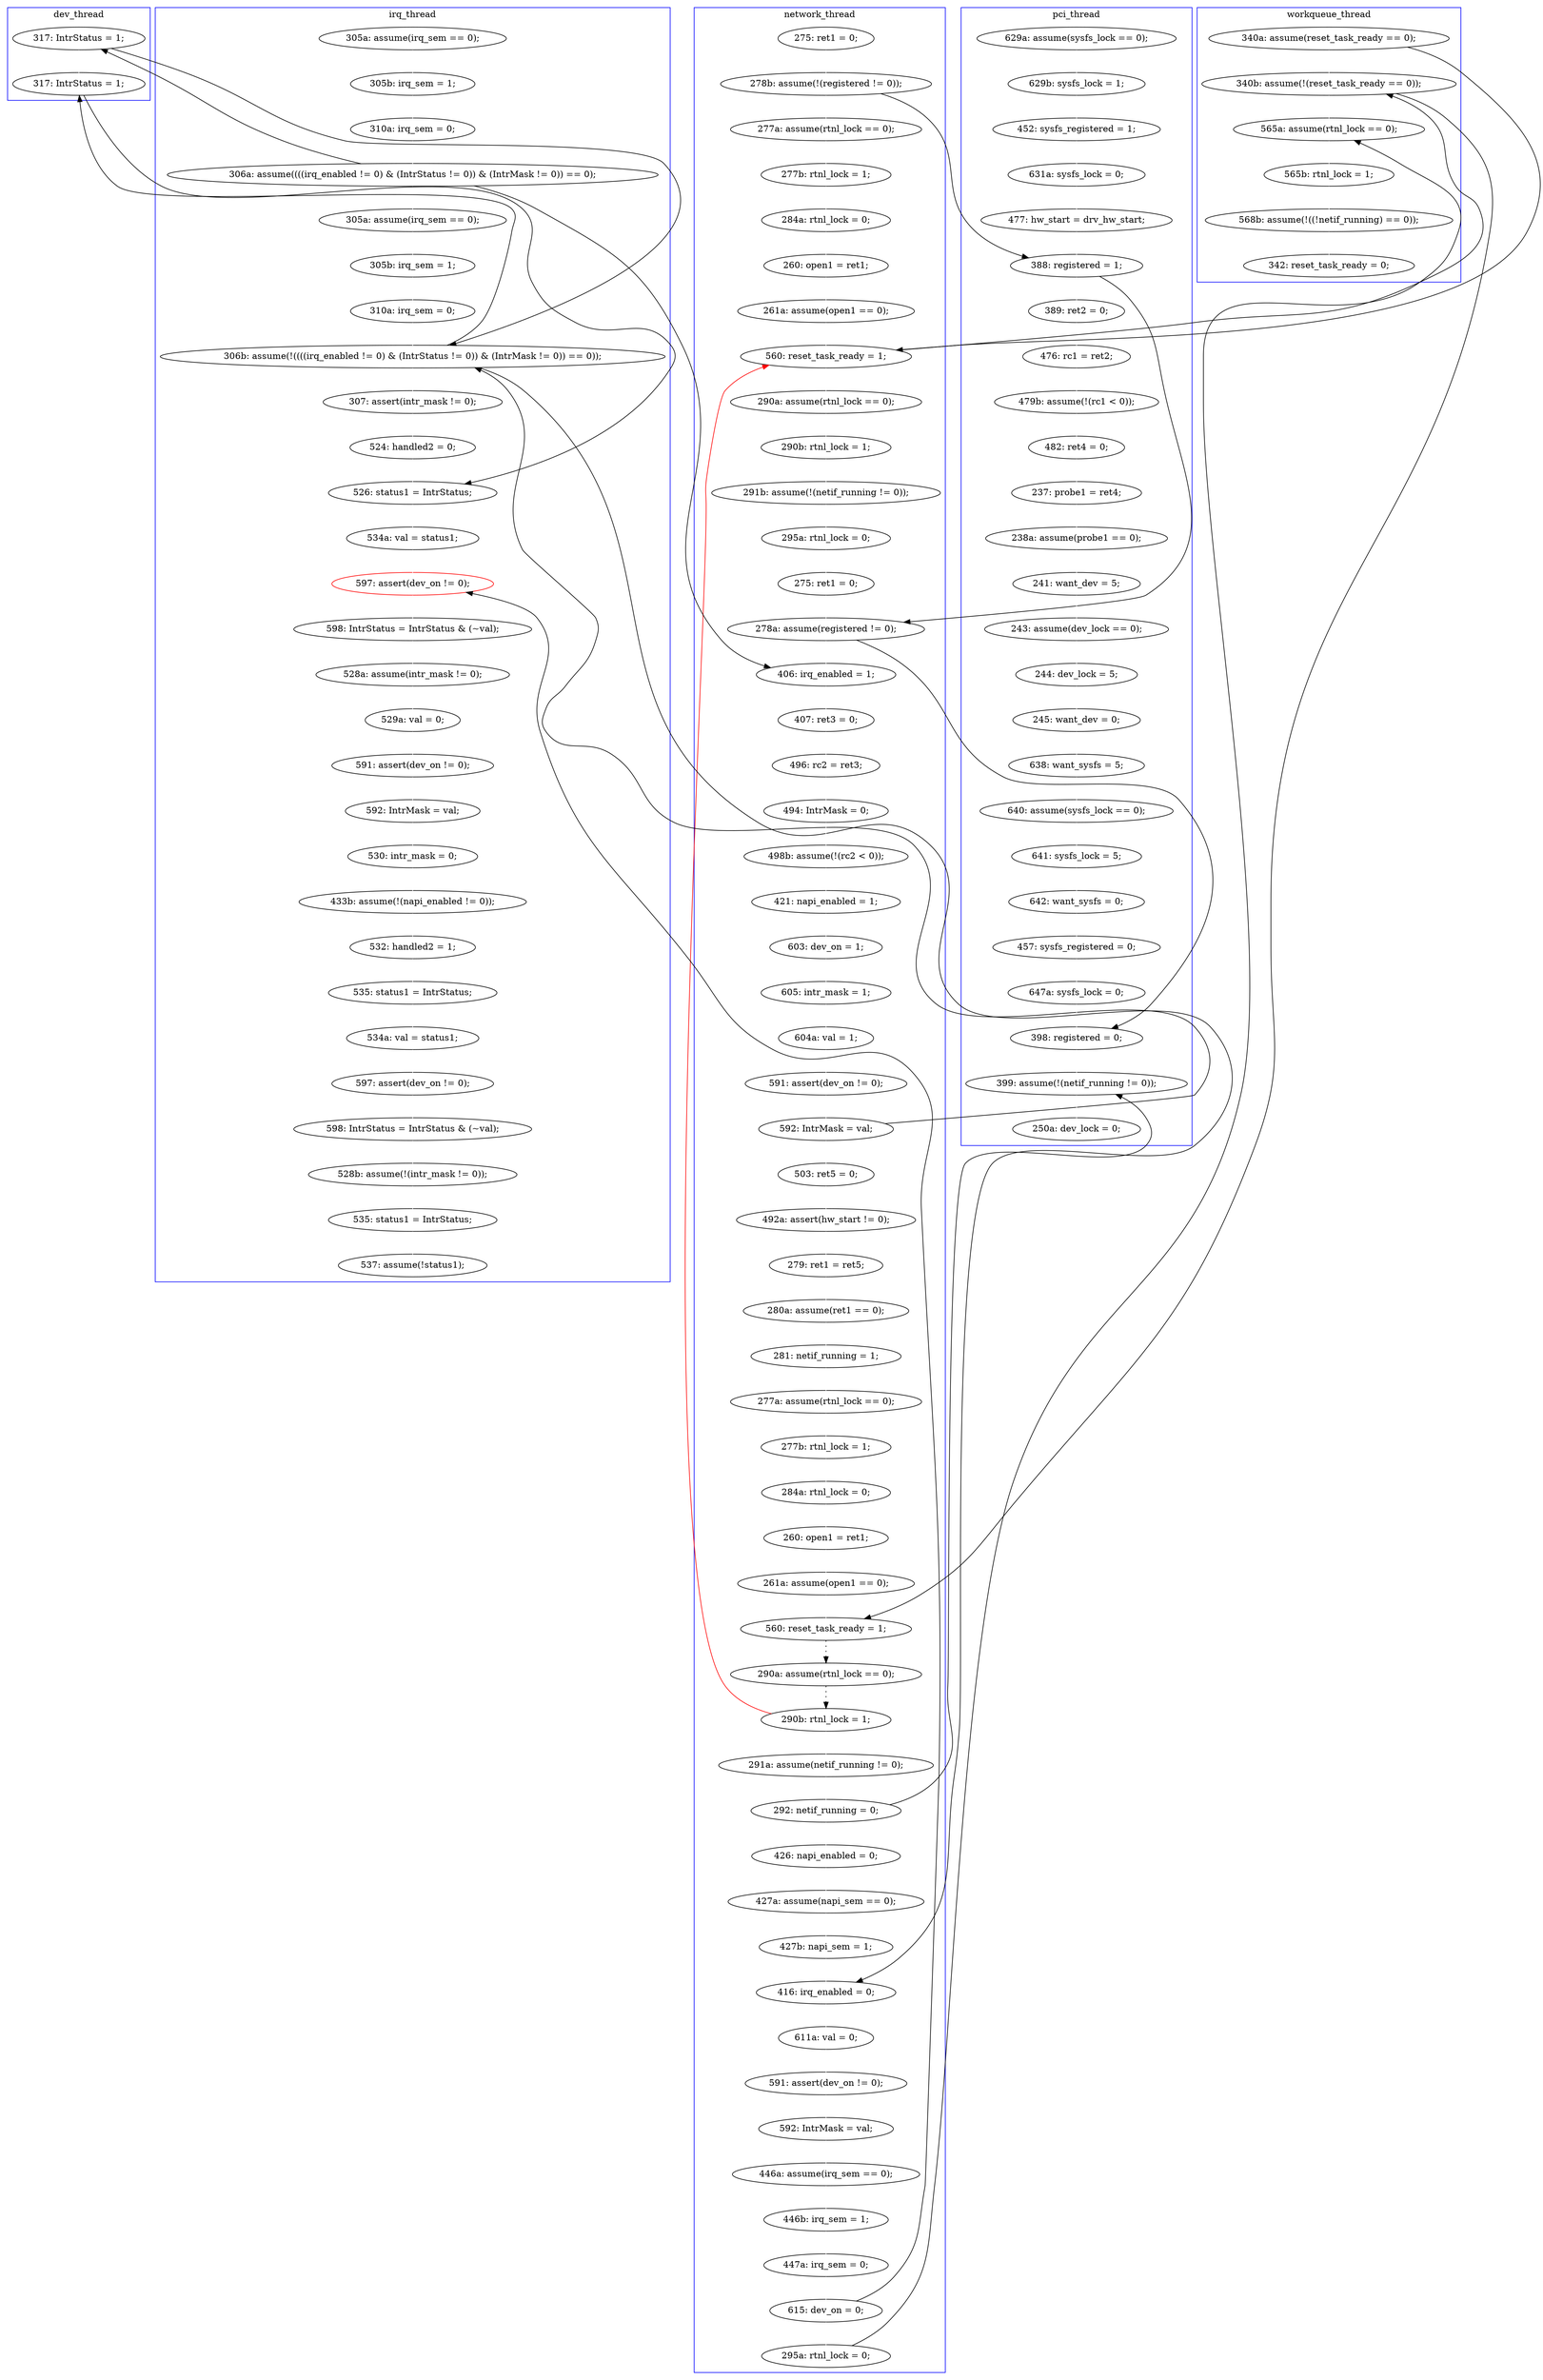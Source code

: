 digraph Counterexample {
	267 -> 268 [color = white, style = solid]
	191 -> 196 [color = white, style = solid]
	213 -> 214 [color = white, style = solid]
	202 -> 206 [color = white, style = solid]
	122 -> 125 [color = white, style = solid]
	100 -> 105 [color = white, style = solid]
	89 -> 107 [color = white, style = solid]
	146 -> 147 [color = white, style = solid]
	197 -> 198 [color = white, style = solid]
	60 -> 61 [color = white, style = solid]
	170 -> 171 [color = white, style = solid]
	59 -> 60 [color = white, style = solid]
	186 -> 187 [color = black, style = dotted]
	149 -> 158 [color = white, style = solid]
	147 -> 191 [color = white, style = solid]
	227 -> 231 [color = white, style = solid]
	214 -> 218 [color = white, style = solid]
	51 -> 105 [color = black, style = solid, constraint = false]
	96 -> 98 [color = white, style = solid]
	49 -> 51 [color = white, style = solid]
	79 -> 81 [color = white, style = solid]
	161 -> 162 [color = white, style = solid]
	198 -> 227 [color = white, style = solid]
	282 -> 287 [color = white, style = solid]
	287 -> 289 [color = white, style = solid]
	106 -> 135 [color = white, style = solid]
	169 -> 170 [color = white, style = solid]
	158 -> 182 [color = black, style = solid, constraint = false]
	131 -> 149 [color = white, style = solid]
	69 -> 132 [color = black, style = solid, constraint = false]
	167 -> 169 [color = white, style = solid]
	296 -> 297 [color = white, style = solid]
	190 -> 241 [color = black, style = solid, constraint = false]
	190 -> 200 [color = white, style = solid]
	158 -> 161 [color = white, style = solid]
	268 -> 271 [color = white, style = solid]
	69 -> 73 [color = white, style = solid]
	187 -> 69 [color = red, style = solid, constraint = false]
	34 -> 132 [color = white, style = solid]
	150 -> 151 [color = white, style = solid]
	236 -> 276 [color = white, style = solid]
	118 -> 120 [color = white, style = solid]
	117 -> 118 [color = white, style = solid]
	193 -> 263 [color = black, style = solid, constraint = false]
	273 -> 275 [color = white, style = solid]
	277 -> 282 [color = white, style = solid]
	145 -> 146 [color = white, style = solid]
	76 -> 83 [color = white, style = solid]
	265 -> 267 [color = white, style = solid]
	105 -> 106 [color = white, style = solid]
	139 -> 140 [color = white, style = solid]
	233 -> 236 [color = white, style = solid]
	51 -> 59 [color = white, style = solid]
	263 -> 265 [color = white, style = solid]
	107 -> 116 [color = white, style = solid]
	219 -> 220 [color = white, style = solid]
	65 -> 69 [color = white, style = solid]
	132 -> 232 [color = white, style = solid]
	301 -> 302 [color = white, style = solid]
	240 -> 241 [color = white, style = solid]
	78 -> 79 [color = white, style = solid]
	231 -> 240 [color = white, style = solid]
	81 -> 150 [color = white, style = solid]
	81 -> 154 [color = black, style = solid, constraint = false]
	151 -> 152 [color = white, style = solid]
	55 -> 96 [color = white, style = solid]
	297 -> 300 [color = white, style = solid]
	206 -> 210 [color = white, style = solid]
	154 -> 193 [color = white, style = solid]
	200 -> 201 [color = white, style = solid]
	74 -> 76 [color = white, style = solid]
	83 -> 89 [color = white, style = solid]
	138 -> 139 [color = white, style = solid]
	300 -> 301 [color = white, style = solid]
	144 -> 145 [color = white, style = solid]
	105 -> 107 [color = black, style = solid, constraint = false]
	120 -> 122 [color = white, style = solid]
	182 -> 193 [color = black, style = solid, constraint = false]
	62 -> 65 [color = white, style = solid]
	292 -> 294 [color = white, style = solid]
	201 -> 202 [color = white, style = solid]
	275 -> 277 [color = white, style = solid]
	73 -> 74 [color = white, style = solid]
	162 -> 163 [color = white, style = solid]
	180 -> 186 [color = black, style = dotted]
	163 -> 166 [color = white, style = solid]
	130 -> 131 [color = white, style = solid]
	98 -> 100 [color = white, style = solid]
	232 -> 233 [color = white, style = solid]
	81 -> 116 [color = black, style = solid, constraint = false]
	143 -> 144 [color = white, style = solid]
	54 -> 55 [color = white, style = solid]
	154 -> 182 [color = black, style = solid, constraint = false]
	135 -> 138 [color = white, style = solid]
	222 -> 267 [color = black, style = solid, constraint = false]
	166 -> 167 [color = white, style = solid]
	256 -> 261 [color = white, style = solid]
	271 -> 273 [color = white, style = solid]
	125 -> 129 [color = white, style = solid]
	210 -> 213 [color = white, style = solid]
	140 -> 143 [color = white, style = solid]
	294 -> 296 [color = white, style = solid]
	182 -> 206 [color = black, style = solid, constraint = false]
	196 -> 197 [color = white, style = solid]
	172 -> 175 [color = white, style = solid]
	171 -> 172 [color = white, style = solid]
	218 -> 219 [color = white, style = solid]
	61 -> 62 [color = white, style = solid]
	220 -> 222 [color = white, style = solid]
	34 -> 69 [color = black, style = solid, constraint = false]
	129 -> 130 [color = white, style = solid]
	189 -> 190 [color = white, style = solid]
	261 -> 263 [color = white, style = solid]
	132 -> 180 [color = black, style = solid, constraint = false]
	175 -> 180 [color = white, style = solid]
	152 -> 182 [color = white, style = solid]
	182 -> 256 [color = white, style = solid]
	222 -> 230 [color = white, style = solid]
	230 -> 232 [color = black, style = solid, constraint = false]
	77 -> 78 [color = white, style = solid]
	107 -> 240 [color = black, style = solid, constraint = false]
	241 -> 251 [color = white, style = solid]
	289 -> 292 [color = white, style = solid]
	187 -> 189 [color = white, style = solid]
	116 -> 117 [color = white, style = solid]
	subgraph cluster7 {
		label = dev_thread
		color = blue
		154  [label = "317: IntrStatus = 1;"]
		193  [label = "317: IntrStatus = 1;"]
	}
	subgraph cluster5 {
		label = workqueue_thread
		color = blue
		232  [label = "565a: assume(rtnl_lock == 0);"]
		236  [label = "568b: assume(!((!netif_running) == 0));"]
		276  [label = "342: reset_task_ready = 0;"]
		34  [label = "340a: assume(reset_task_ready == 0);"]
		132  [label = "340b: assume(!(reset_task_ready == 0));"]
		233  [label = "565b: rtnl_lock = 1;"]
	}
	subgraph cluster2 {
		label = network_thread
		color = blue
		49  [label = "275: ret1 = 0;"]
		131  [label = "604a: val = 1;"]
		210  [label = "611a: val = 0;"]
		201  [label = "427a: assume(napi_sem == 0);"]
		158  [label = "592: IntrMask = val;"]
		220  [label = "447a: irq_sem = 0;"]
		167  [label = "281: netif_running = 1;"]
		83  [label = "295a: rtnl_lock = 0;"]
		130  [label = "605: intr_mask = 1;"]
		218  [label = "446a: assume(irq_sem == 0);"]
		187  [label = "290b: rtnl_lock = 1;"]
		65  [label = "261a: assume(open1 == 0);"]
		129  [label = "603: dev_on = 1;"]
		169  [label = "277a: assume(rtnl_lock == 0);"]
		213  [label = "591: assert(dev_on != 0);"]
		118  [label = "496: rc2 = ret3;"]
		107  [label = "278a: assume(registered != 0);"]
		117  [label = "407: ret3 = 0;"]
		122  [label = "498b: assume(!(rc2 < 0));"]
		202  [label = "427b: napi_sem = 1;"]
		219  [label = "446b: irq_sem = 1;"]
		186  [label = "290a: assume(rtnl_lock == 0);"]
		149  [label = "591: assert(dev_on != 0);"]
		166  [label = "280a: assume(ret1 == 0);"]
		172  [label = "260: open1 = ret1;"]
		230  [label = "295a: rtnl_lock = 0;"]
		163  [label = "279: ret1 = ret5;"]
		189  [label = "291a: assume(netif_running != 0);"]
		61  [label = "284a: rtnl_lock = 0;"]
		190  [label = "292: netif_running = 0;"]
		76  [label = "291b: assume(!(netif_running != 0));"]
		214  [label = "592: IntrMask = val;"]
		69  [label = "560: reset_task_ready = 1;"]
		206  [label = "416: irq_enabled = 0;"]
		161  [label = "503: ret5 = 0;"]
		116  [label = "406: irq_enabled = 1;"]
		171  [label = "284a: rtnl_lock = 0;"]
		180  [label = "560: reset_task_ready = 1;"]
		175  [label = "261a: assume(open1 == 0);"]
		222  [label = "615: dev_on = 0;"]
		200  [label = "426: napi_enabled = 0;"]
		60  [label = "277b: rtnl_lock = 1;"]
		62  [label = "260: open1 = ret1;"]
		74  [label = "290b: rtnl_lock = 1;"]
		125  [label = "421: napi_enabled = 1;"]
		73  [label = "290a: assume(rtnl_lock == 0);"]
		162  [label = "492a: assert(hw_start != 0);"]
		51  [label = "278b: assume(!(registered != 0));"]
		59  [label = "277a: assume(rtnl_lock == 0);"]
		170  [label = "277b: rtnl_lock = 1;"]
		120  [label = "494: IntrMask = 0;"]
		89  [label = "275: ret1 = 0;"]
	}
	subgraph cluster3 {
		label = irq_thread
		color = blue
		282  [label = "530: intr_mask = 0;"]
		275  [label = "591: assert(dev_on != 0);"]
		261  [label = "524: handled2 = 0;"]
		267  [label = "597: assert(dev_on != 0);", color = red]
		81  [label = "306a: assume((((irq_enabled != 0) & (IntrStatus != 0)) & (IntrMask != 0)) == 0);"]
		277  [label = "592: IntrMask = val;"]
		78  [label = "305b: irq_sem = 1;"]
		292  [label = "535: status1 = IntrStatus;"]
		77  [label = "305a: assume(irq_sem == 0);"]
		79  [label = "310a: irq_sem = 0;"]
		302  [label = "537: assume(!status1);"]
		271  [label = "528a: assume(intr_mask != 0);"]
		300  [label = "528b: assume(!(intr_mask != 0));"]
		294  [label = "534a: val = status1;"]
		182  [label = "306b: assume(!((((irq_enabled != 0) & (IntrStatus != 0)) & (IntrMask != 0)) == 0));"]
		287  [label = "433b: assume(!(napi_enabled != 0));"]
		297  [label = "598: IntrStatus = IntrStatus & (~val);"]
		150  [label = "305a: assume(irq_sem == 0);"]
		152  [label = "310a: irq_sem = 0;"]
		273  [label = "529a: val = 0;"]
		151  [label = "305b: irq_sem = 1;"]
		289  [label = "532: handled2 = 1;"]
		263  [label = "526: status1 = IntrStatus;"]
		301  [label = "535: status1 = IntrStatus;"]
		256  [label = "307: assert(intr_mask != 0);"]
		268  [label = "598: IntrStatus = IntrStatus & (~val);"]
		265  [label = "534a: val = status1;"]
		296  [label = "597: assert(dev_on != 0);"]
	}
	subgraph cluster1 {
		label = pci_thread
		color = blue
		196  [label = "640: assume(sysfs_lock == 0);"]
		146  [label = "244: dev_lock = 5;"]
		135  [label = "476: rc1 = ret2;"]
		100  [label = "477: hw_start = drv_hw_start;"]
		227  [label = "457: sysfs_registered = 0;"]
		55  [label = "629b: sysfs_lock = 1;"]
		54  [label = "629a: assume(sysfs_lock == 0);"]
		143  [label = "238a: assume(probe1 == 0);"]
		191  [label = "638: want_sysfs = 5;"]
		98  [label = "631a: sysfs_lock = 0;"]
		144  [label = "241: want_dev = 5;"]
		231  [label = "647a: sysfs_lock = 0;"]
		105  [label = "388: registered = 1;"]
		240  [label = "398: registered = 0;"]
		251  [label = "250a: dev_lock = 0;"]
		241  [label = "399: assume(!(netif_running != 0));"]
		106  [label = "389: ret2 = 0;"]
		147  [label = "245: want_dev = 0;"]
		139  [label = "482: ret4 = 0;"]
		96  [label = "452: sysfs_registered = 1;"]
		140  [label = "237: probe1 = ret4;"]
		145  [label = "243: assume(dev_lock == 0);"]
		138  [label = "479b: assume(!(rc1 < 0));"]
		197  [label = "641: sysfs_lock = 5;"]
		198  [label = "642: want_sysfs = 0;"]
	}
}